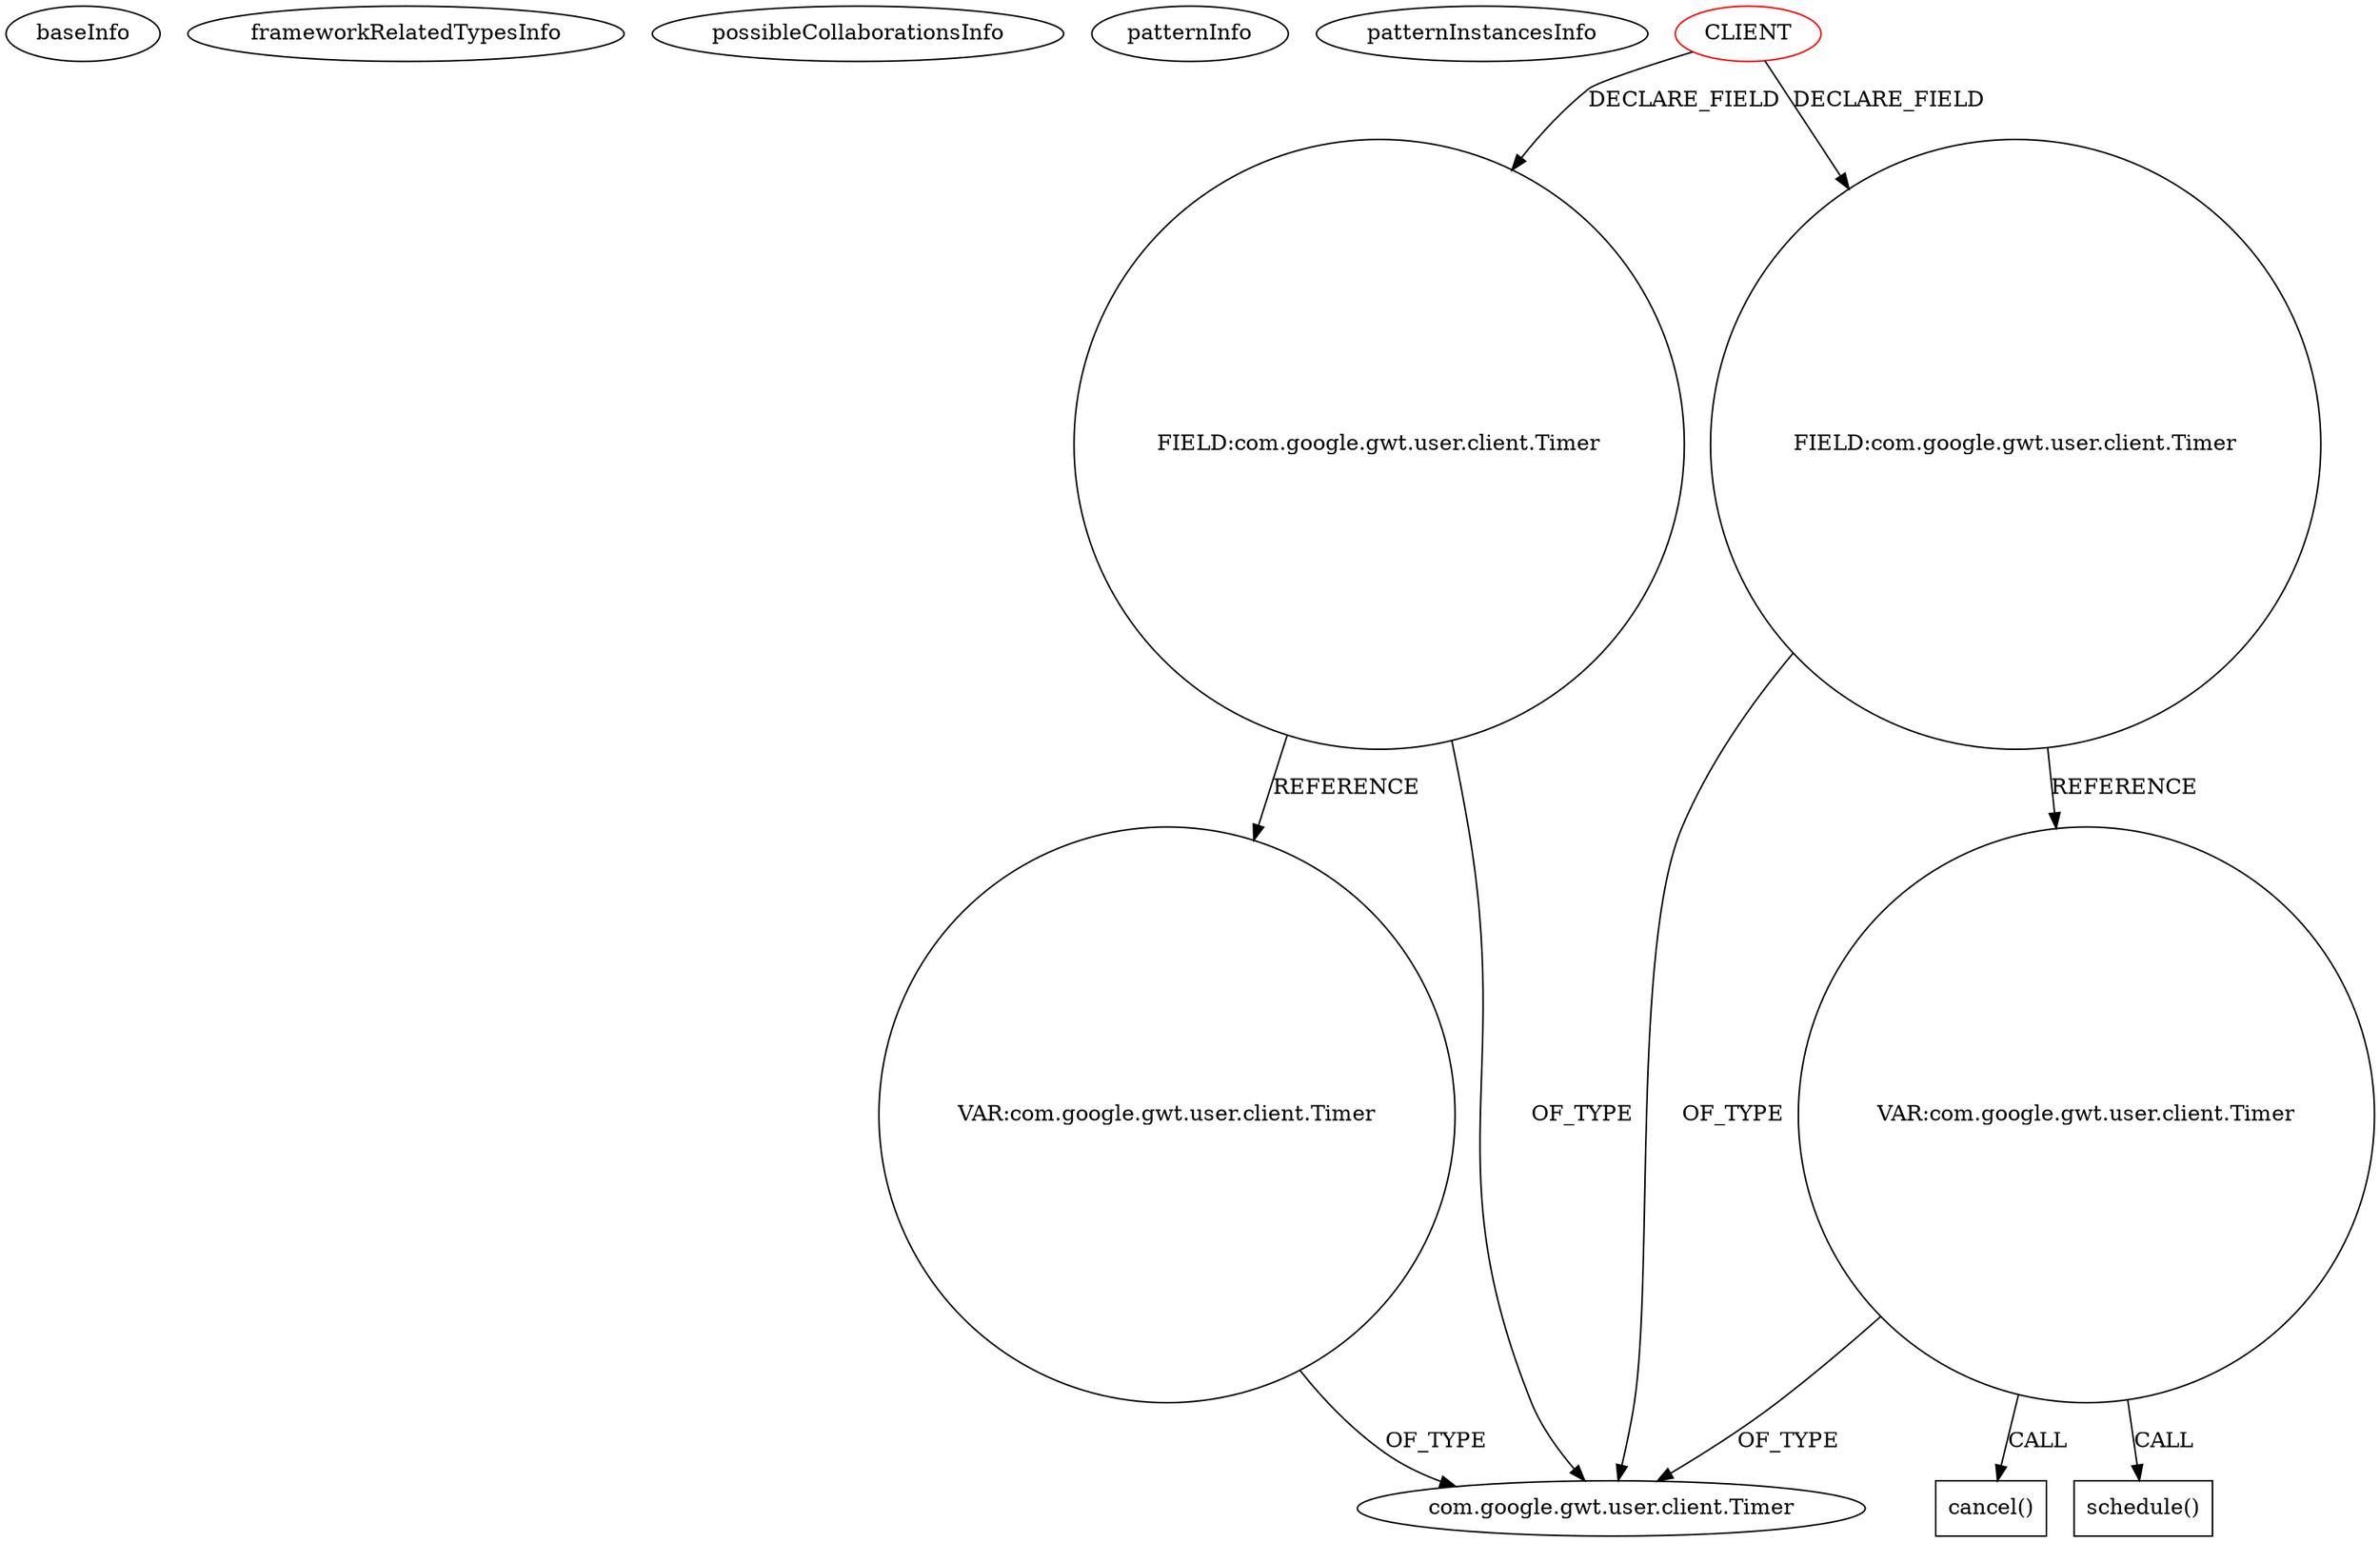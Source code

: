 digraph {
baseInfo[graphId=578,category="pattern",isAnonymous=false,possibleRelation=false]
frameworkRelatedTypesInfo[]
possibleCollaborationsInfo[]
patternInfo[frequency=2.0,patternRootClient=0]
patternInstancesInfo[0="dapicard-gwt-surface~/dapicard-gwt-surface/gwt-surface-master/gwt-surface/src/main/java/com/axeiya/gwt/surface/client/ContentEditableSurface.java~ContentEditableSurface~1180",1="hmiguellima-ugat~/hmiguellima-ugat/ugat-master/src/org/ucp/gwt/widgets/Balloon.java~Balloon~2986"]
9[label="FIELD:com.google.gwt.user.client.Timer",vertexType="FIELD_DECLARATION",isFrameworkType=false,shape=circle]
0[label="CLIENT",vertexType="ROOT_CLIENT_CLASS_DECLARATION",isFrameworkType=false,color=red]
11[label="FIELD:com.google.gwt.user.client.Timer",vertexType="FIELD_DECLARATION",isFrameworkType=false,shape=circle]
21[label="VAR:com.google.gwt.user.client.Timer",vertexType="VARIABLE_EXPRESION",isFrameworkType=false,shape=circle]
26[label="VAR:com.google.gwt.user.client.Timer",vertexType="VARIABLE_EXPRESION",isFrameworkType=false,shape=circle]
10[label="com.google.gwt.user.client.Timer",vertexType="FRAMEWORK_CLASS_TYPE",isFrameworkType=false]
27[label="cancel()",vertexType="INSIDE_CALL",isFrameworkType=false,shape=box]
30[label="schedule()",vertexType="INSIDE_CALL",isFrameworkType=false,shape=box]
11->10[label="OF_TYPE"]
9->10[label="OF_TYPE"]
9->21[label="REFERENCE"]
0->11[label="DECLARE_FIELD"]
26->30[label="CALL"]
0->9[label="DECLARE_FIELD"]
11->26[label="REFERENCE"]
26->10[label="OF_TYPE"]
21->10[label="OF_TYPE"]
26->27[label="CALL"]
}
